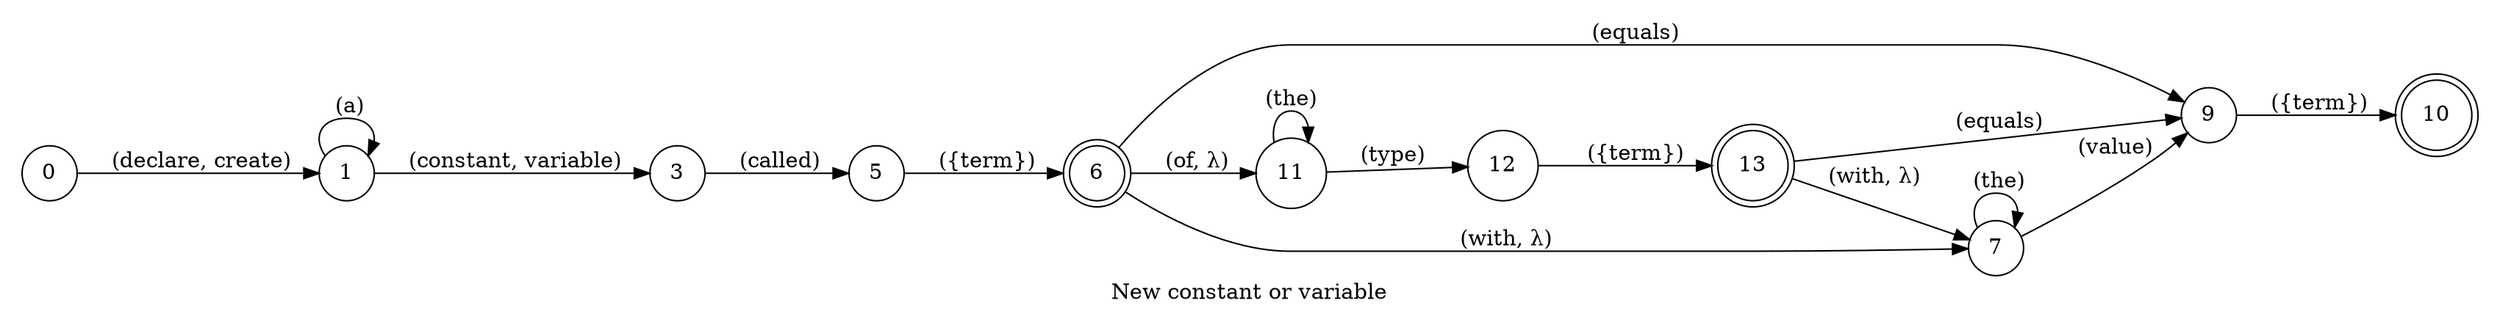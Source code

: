 digraph DeclareVariable {
    id="declare_variable";
    label="New constant or variable";
    lang="en-US";
    langName="English";
    pad="0.2";
    rankdir=LR;
    node[shape=doublecircle]; 6 13 10;
    node[shape=circle];

    0 -> 1 [label=" (declare, create)"];
    1 -> 1 [label=" (a)"];
    1 -> 3 [label=" (constant, variable)", store=memType];
    3 -> 5 [label=" (called)"];
    5 -> 6 [label=" ({term})", store=name];
    6 -> 11 [label=" (of, λ)"];
    11 -> 11 [label="(the)"]
    11 -> 12 [label=" (type)"];
    12 -> 13 [label=" ({term})", store=type];
    {6 13} -> 9 [label=" (equals)"];
    {13 6} -> 7 [label=" (with, λ)"];
    7 -> 7 [label=" (the)"];
    7 -> 9 [label=" (value)"];
    9 -> 10 [label=" ({term})", store=value];

    title="New constant or variable";
    desc="Declares a new constant or variable in the current line";
}